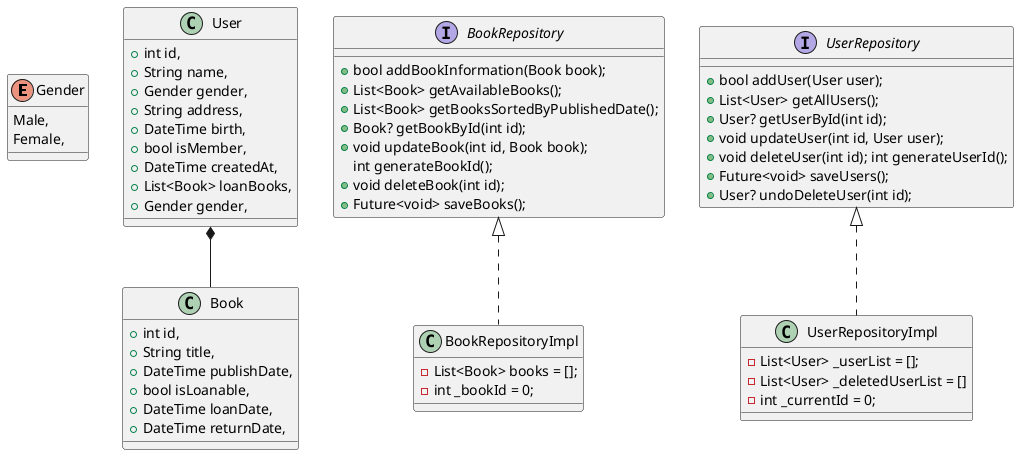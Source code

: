 @startuml
'https://plantuml.com/class-diagram

enum Gender {
    Male,
    Female,
}

class Book{
 +int id,
 +String title,
 +DateTime publishDate,
 +bool isLoanable,
 +DateTime loanDate,
 +DateTime returnDate,
}
class User  {
+int id,
+String name,
+Gender gender,
+String address,
+DateTime birth,
+bool isMember,
+DateTime createdAt,
+List<Book> loanBooks,
+Gender gender,
}
User *-- Book

interface BookRepository {
+bool addBookInformation(Book book);
+List<Book> getAvailableBooks();
+List<Book> getBooksSortedByPublishedDate();
+Book? getBookById(int id);
+void updateBook(int id, Book book); 
int generateBookId();
+void deleteBook(int id);
+Future<void> saveBooks();
}
class BookRepositoryImpl implements BookRepository {
-List<Book> books = [];
-int _bookId = 0;

}
interface UserRepository {
+bool addUser(User user); 
+List<User> getAllUsers();
+User? getUserById(int id);
+void updateUser(int id, User user);
+void deleteUser(int id); int generateUserId();
+Future<void> saveUsers();
+User? undoDeleteUser(int id);

}
class UserRepositoryImpl implements UserRepository {
-List<User> _userList = [];
-List<User> _deletedUserList = []
-int _currentId = 0;
}

@enduml 